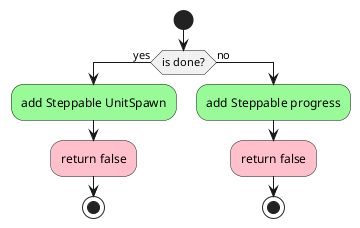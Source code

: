 @startuml buildCommand

start

if (is done?) then (yes)
	#palegreen:add Steppable UnitSpawn;
	#pink:return false;
	stop
else (no)
	#palegreen:add Steppable progress;
	#pink:return false;
	stop
endif

@enduml
